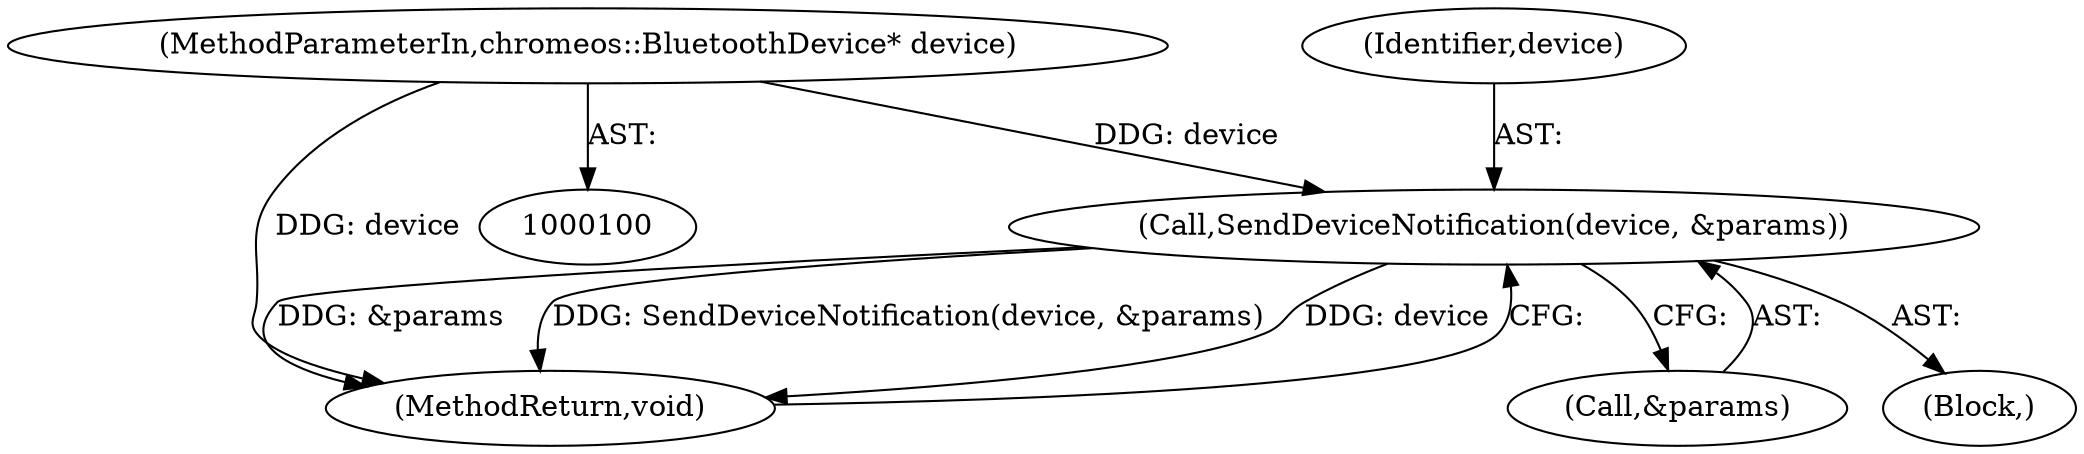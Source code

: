 digraph "0_Chrome_0a38f71865b63025dce4de1f8cca71979c48d14d_1@pointer" {
"1000101" [label="(MethodParameterIn,chromeos::BluetoothDevice* device)"];
"1000115" [label="(Call,SendDeviceNotification(device, &params))"];
"1000104" [label="(Block,)"];
"1000119" [label="(MethodReturn,void)"];
"1000115" [label="(Call,SendDeviceNotification(device, &params))"];
"1000116" [label="(Identifier,device)"];
"1000101" [label="(MethodParameterIn,chromeos::BluetoothDevice* device)"];
"1000117" [label="(Call,&params)"];
"1000101" -> "1000100"  [label="AST: "];
"1000101" -> "1000119"  [label="DDG: device"];
"1000101" -> "1000115"  [label="DDG: device"];
"1000115" -> "1000104"  [label="AST: "];
"1000115" -> "1000117"  [label="CFG: "];
"1000116" -> "1000115"  [label="AST: "];
"1000117" -> "1000115"  [label="AST: "];
"1000119" -> "1000115"  [label="CFG: "];
"1000115" -> "1000119"  [label="DDG: &params"];
"1000115" -> "1000119"  [label="DDG: SendDeviceNotification(device, &params)"];
"1000115" -> "1000119"  [label="DDG: device"];
}
